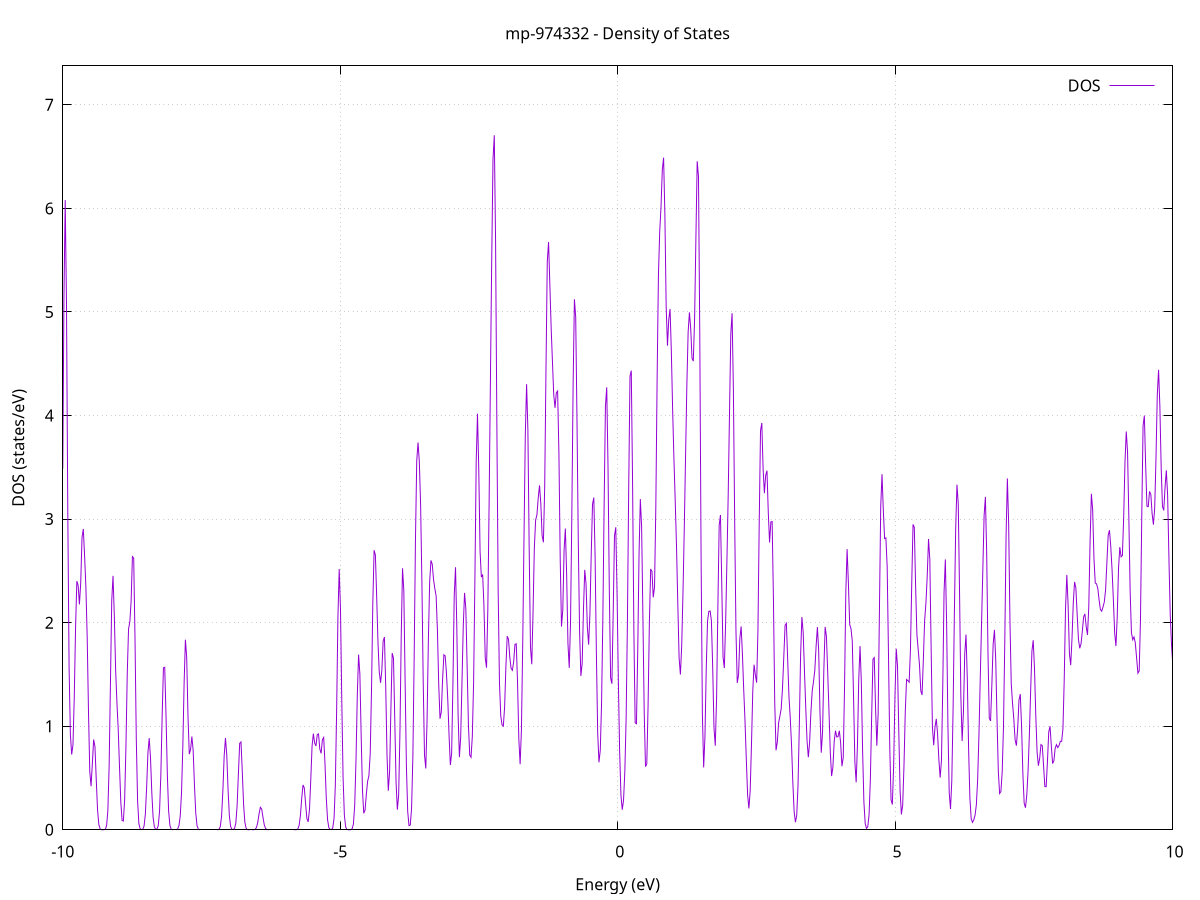 set title 'mp-974332 - Density of States'
set xlabel 'Energy (eV)'
set ylabel 'DOS (states/eV)'
set grid
set xrange [-10:10]
set yrange [0:7.376]
set xzeroaxis lt -1
set terminal png size 800,600
set output 'mp-974332_dos_gnuplot.png'
plot '-' using 1:2 with lines title 'DOS'
-17.503200 0.000000
-17.479900 0.000000
-17.456600 0.000000
-17.433300 0.000000
-17.410000 0.000000
-17.386700 0.000000
-17.363400 0.000000
-17.340100 0.000000
-17.316800 0.000000
-17.293600 0.000000
-17.270300 0.000000
-17.247000 0.000000
-17.223700 0.000000
-17.200400 0.000000
-17.177100 0.000000
-17.153800 0.000000
-17.130500 0.000000
-17.107200 0.000000
-17.083900 0.000000
-17.060600 0.000000
-17.037300 0.000000
-17.014000 0.000000
-16.990700 0.000000
-16.967500 0.000000
-16.944200 0.000000
-16.920900 0.000000
-16.897600 0.000000
-16.874300 0.000000
-16.851000 0.000000
-16.827700 0.000000
-16.804400 0.000000
-16.781100 0.000000
-16.757800 0.000000
-16.734500 0.000000
-16.711200 0.000000
-16.687900 0.000000
-16.664700 0.000000
-16.641400 0.000000
-16.618100 0.000000
-16.594800 0.000000
-16.571500 0.000000
-16.548200 0.000000
-16.524900 0.000000
-16.501600 0.000000
-16.478300 0.000000
-16.455000 0.000000
-16.431700 0.000000
-16.408400 0.000000
-16.385100 0.000000
-16.361800 0.000000
-16.338600 0.000000
-16.315300 0.000000
-16.292000 0.000000
-16.268700 0.000000
-16.245400 0.000000
-16.222100 0.000000
-16.198800 0.000000
-16.175500 0.000000
-16.152200 0.000000
-16.128900 0.000000
-16.105600 0.000000
-16.082300 0.000000
-16.059000 0.000000
-16.035800 0.000000
-16.012500 0.000000
-15.989200 0.000000
-15.965900 0.000000
-15.942600 0.000000
-15.919300 0.000000
-15.896000 0.000000
-15.872700 0.000000
-15.849400 0.000000
-15.826100 0.000000
-15.802800 0.000000
-15.779500 0.000000
-15.756200 0.000000
-15.732900 0.000000
-15.709700 0.000000
-15.686400 0.000000
-15.663100 0.000000
-15.639800 0.000000
-15.616500 0.000000
-15.593200 0.000000
-15.569900 0.000000
-15.546600 0.000000
-15.523300 0.000000
-15.500000 0.000500
-15.476700 0.003700
-15.453400 0.019300
-15.430100 0.065900
-15.406900 0.150600
-15.383600 0.245300
-15.360300 0.342400
-15.337000 0.518800
-15.313700 0.788600
-15.290400 0.968400
-15.267100 0.955600
-15.243800 0.930300
-15.220500 0.972300
-15.197200 0.874800
-15.173900 0.565500
-15.150600 0.261000
-15.127300 0.156200
-15.104000 0.298500
-15.080800 0.630600
-15.057500 0.970900
-15.034200 1.204000
-15.010900 1.480900
-14.987600 1.811700
-14.964300 1.787900
-14.941000 1.238100
-14.917700 0.573600
-14.894400 0.175700
-14.871100 0.038000
-14.847800 0.024600
-14.824500 0.097100
-14.801200 0.310900
-14.778000 0.672800
-14.754700 1.025100
-14.731400 1.212300
-14.708100 1.284800
-14.684800 1.367700
-14.661500 1.562700
-14.638200 1.852700
-14.614900 1.892500
-14.591600 1.413700
-14.568300 0.718700
-14.545000 0.246300
-14.521700 0.084200
-14.498400 0.163900
-14.475100 0.528000
-14.451900 1.171800
-14.428600 1.714200
-14.405300 1.658900
-14.382000 1.105800
-14.358700 0.667400
-14.335400 0.708600
-14.312100 1.104200
-14.288800 1.589100
-14.265500 1.983100
-14.242200 2.038700
-14.218900 1.609200
-14.195600 1.071600
-14.172300 0.983500
-14.149100 1.455700
-14.125800 2.212800
-14.102500 2.904200
-14.079200 3.103000
-14.055900 2.524900
-14.032600 1.490200
-14.009300 0.655200
-13.986000 0.352700
-13.962700 0.518200
-13.939400 0.930200
-13.916100 1.378300
-13.892800 1.785200
-13.869500 2.013600
-13.846200 1.777000
-13.823000 1.148500
-13.799700 0.650500
-13.776400 0.609700
-13.753100 0.843600
-13.729800 0.986700
-13.706500 0.968300
-13.683200 0.979700
-13.659900 1.021100
-13.636600 0.958600
-13.613300 0.897500
-13.590000 0.958800
-13.566700 0.967800
-13.543400 0.778100
-13.520200 0.516700
-13.496900 0.315200
-13.473600 0.171100
-13.450300 0.071800
-13.427000 0.021000
-13.403700 0.004100
-13.380400 0.000500
-13.357100 0.000000
-13.333800 0.000000
-13.310500 0.000000
-13.287200 0.000000
-13.263900 0.000000
-13.240600 0.000100
-13.217300 0.000800
-13.194100 0.005800
-13.170800 0.027100
-13.147500 0.082900
-13.124200 0.168500
-13.100900 0.236200
-13.077600 0.272500
-13.054300 0.380000
-13.031000 0.636700
-13.007700 0.881300
-12.984400 0.882400
-12.961100 0.737000
-12.937800 0.742600
-12.914500 0.886700
-12.891300 0.862300
-12.868000 0.577300
-12.844700 0.256800
-12.821400 0.080100
-12.798100 0.047800
-12.774800 0.144000
-12.751500 0.398800
-12.728200 0.740800
-12.704900 0.945200
-12.681600 0.964800
-12.658300 1.117300
-12.635000 1.546600
-12.611700 1.801700
-12.588400 1.461700
-12.565200 0.788600
-12.541900 0.280400
-12.518600 0.065500
-12.495300 0.010100
-12.472000 0.001300
-12.448700 0.003500
-12.425400 0.023900
-12.402100 0.110400
-12.378800 0.335800
-12.355500 0.672000
-12.332200 0.891400
-12.308900 0.816100
-12.285600 0.634000
-12.262400 0.660100
-12.239100 0.870800
-12.215800 1.001800
-12.192500 1.072800
-12.169200 1.364600
-12.145900 1.755500
-12.122600 1.713600
-12.099300 1.136800
-12.076000 0.499400
-12.052700 0.144400
-12.029400 0.027500
-12.006100 0.004400
-11.982800 0.010000
-11.959500 0.063700
-11.936300 0.274400
-11.913000 0.777000
-11.889700 1.447100
-11.866400 1.773200
-11.843100 1.429600
-11.819800 0.758300
-11.796500 0.264500
-11.773200 0.060600
-11.749900 0.009100
-11.726600 0.000900
-11.703300 0.000400
-11.680000 0.003800
-11.656700 0.026000
-11.633500 0.117900
-11.610200 0.353000
-11.586900 0.707300
-11.563600 1.001800
-11.540300 1.188900
-11.517000 1.519900
-11.493700 2.041900
-11.470400 2.321000
-11.447100 2.037700
-11.423800 1.372600
-11.400500 0.701500
-11.377200 0.263500
-11.353900 0.081700
-11.330600 0.092300
-11.307400 0.326900
-11.284100 0.869400
-11.260800 1.526800
-11.237500 1.764500
-11.214200 1.341700
-11.190900 0.671800
-11.167600 0.226400
-11.144300 0.078700
-11.121000 0.119100
-11.097700 0.270200
-11.074400 0.441900
-11.051100 0.547700
-11.027800 0.646500
-11.004600 0.824000
-10.981300 0.936300
-10.958000 0.832300
-10.934700 0.743200
-10.911400 1.030000
-10.888100 1.572200
-10.864800 1.773400
-10.841500 1.372900
-10.818200 0.876500
-10.794900 0.954800
-10.771600 1.759800
-10.748300 2.802400
-10.725000 3.533100
-10.701700 3.981300
-10.678500 4.148600
-10.655200 3.524400
-10.631900 2.156900
-10.608600 0.920200
-10.585300 0.401700
-10.562000 0.642000
-10.538700 1.559000
-10.515400 2.772900
-10.492100 3.464100
-10.468800 3.213500
-10.445500 2.594300
-10.422200 2.221400
-10.398900 1.900700
-10.375700 1.355900
-10.352400 0.935900
-10.329100 1.083300
-10.305800 1.647800
-10.282500 2.069500
-10.259200 2.158700
-10.235900 2.154600
-10.212600 2.002300
-10.189300 1.517000
-10.166000 1.041700
-10.142700 1.070000
-10.119400 1.557300
-10.096100 2.021900
-10.072800 2.110800
-10.049600 1.937700
-10.026300 2.090600
-10.003000 3.247800
-9.979700 5.117000
-9.956400 6.080200
-9.933100 5.068200
-9.909800 3.053800
-9.886500 1.561200
-9.863200 0.922100
-9.839900 0.727000
-9.816600 0.819400
-9.793300 1.277800
-9.770000 1.950400
-9.746800 2.400900
-9.723500 2.361100
-9.700200 2.176200
-9.676900 2.385400
-9.653600 2.821200
-9.630300 2.904400
-9.607000 2.644100
-9.583700 2.339500
-9.560400 1.864100
-9.537100 1.147500
-9.513800 0.562700
-9.490500 0.420600
-9.467200 0.640600
-9.443900 0.870900
-9.420700 0.804900
-9.397400 0.490900
-9.374100 0.196900
-9.350800 0.051900
-9.327500 0.009000
-9.304200 0.001000
-9.280900 0.000100
-9.257600 0.000400
-9.234300 0.004800
-9.211000 0.036900
-9.187700 0.186000
-9.164400 0.625500
-9.141100 1.419300
-9.117900 2.213900
-9.094600 2.451800
-9.071300 2.065800
-9.048000 1.547200
-9.024700 1.231500
-9.001400 0.973700
-8.978100 0.613300
-8.954800 0.271600
-8.931500 0.090600
-8.908200 0.084500
-8.884900 0.293400
-8.861600 0.811800
-8.838300 1.505100
-8.815000 1.937700
-8.791800 2.008300
-8.768500 2.206400
-8.745200 2.637400
-8.721900 2.623300
-8.698600 1.846300
-8.675300 0.877600
-8.652000 0.278800
-8.628700 0.059000
-8.605400 0.008400
-8.582100 0.001300
-8.558800 0.005600
-8.535500 0.035500
-8.512200 0.148800
-8.489000 0.409900
-8.465700 0.742700
-8.442400 0.885400
-8.419100 0.694600
-8.395800 0.358400
-8.372500 0.121600
-8.349200 0.027200
-8.325900 0.004600
-8.302600 0.006600
-8.279300 0.040800
-8.256000 0.179100
-8.232700 0.533700
-8.209400 1.094200
-8.186100 1.563300
-8.162900 1.568800
-8.139600 1.105900
-8.116300 0.543300
-8.093000 0.183700
-8.069700 0.042200
-8.046400 0.006500
-8.023100 0.000700
-7.999800 0.000100
-7.976500 0.000100
-7.953200 0.001200
-7.929900 0.008400
-7.906600 0.039100
-7.883300 0.133000
-7.860100 0.358600
-7.836800 0.799500
-7.813500 1.414200
-7.790200 1.835200
-7.766900 1.664300
-7.743600 1.097000
-7.720300 0.729900
-7.697000 0.775600
-7.673700 0.900300
-7.650400 0.764100
-7.627100 0.433100
-7.603800 0.161800
-7.580500 0.039700
-7.557200 0.006400
-7.534000 0.000700
-7.510700 0.000000
-7.487400 0.000000
-7.464100 0.000000
-7.440800 0.000000
-7.417500 0.000000
-7.394200 0.000000
-7.370900 0.000000
-7.347600 0.000000
-7.324300 0.000000
-7.301000 0.000000
-7.277700 0.000000
-7.254400 0.000000
-7.231200 0.000000
-7.207900 0.000400
-7.184600 0.004600
-7.161300 0.030300
-7.138000 0.132100
-7.114700 0.379000
-7.091400 0.714600
-7.068100 0.886600
-7.044800 0.723700
-7.021500 0.388700
-6.998200 0.137300
-6.974900 0.031900
-6.951600 0.005000
-6.928300 0.001900
-6.905100 0.011900
-6.881800 0.064400
-6.858500 0.230000
-6.835200 0.540200
-6.811900 0.834400
-6.788600 0.848000
-6.765300 0.567000
-6.742000 0.249400
-6.718700 0.072100
-6.695400 0.013700
-6.672100 0.001700
-6.648800 0.000100
-6.625500 0.000000
-6.602300 0.000000
-6.579000 0.000100
-6.555700 0.000600
-6.532400 0.004500
-6.509100 0.022200
-6.485800 0.072100
-6.462500 0.154300
-6.439200 0.217100
-6.415900 0.201000
-6.392600 0.122400
-6.369300 0.049100
-6.346000 0.012900
-6.322700 0.002200
-6.299400 0.000300
-6.276200 0.000000
-6.252900 0.000000
-6.229600 0.000000
-6.206300 0.000000
-6.183000 0.000000
-6.159700 0.000000
-6.136400 0.000000
-6.113100 0.000000
-6.089800 0.000000
-6.066500 0.000000
-6.043200 0.000000
-6.019900 0.000000
-5.996600 0.000000
-5.973400 0.000000
-5.950100 0.000000
-5.926800 0.000000
-5.903500 0.000000
-5.880200 0.000000
-5.856900 0.000000
-5.833600 0.000000
-5.810300 0.000100
-5.787000 0.001100
-5.763700 0.008600
-5.740400 0.042800
-5.717100 0.140800
-5.693800 0.304300
-5.670500 0.432700
-5.647300 0.404800
-5.624000 0.250100
-5.600700 0.109300
-5.577400 0.076300
-5.554100 0.194700
-5.530800 0.481500
-5.507500 0.807300
-5.484200 0.928400
-5.460900 0.837400
-5.437600 0.809100
-5.414300 0.918100
-5.391000 0.925700
-5.367700 0.779600
-5.344500 0.737700
-5.321200 0.868800
-5.297900 0.891200
-5.274600 0.642000
-5.251300 0.308000
-5.228000 0.097300
-5.204700 0.020200
-5.181400 0.002900
-5.158100 0.002200
-5.134800 0.018000
-5.111500 0.107300
-5.088200 0.426800
-5.064900 1.137600
-5.041600 2.049200
-5.018400 2.517300
-4.995100 2.127000
-4.971800 1.243500
-4.948500 0.503600
-4.925200 0.140700
-4.901900 0.026900
-4.878600 0.003500
-4.855300 0.000300
-4.832000 0.000100
-4.808700 0.000900
-4.785400 0.008900
-4.762100 0.056100
-4.738800 0.236900
-4.715600 0.673200
-4.692300 1.294700
-4.669000 1.691300
-4.645700 1.503100
-4.622400 0.909700
-4.599100 0.384100
-4.575800 0.159100
-4.552500 0.189600
-4.529200 0.343600
-4.505900 0.468300
-4.482600 0.523400
-4.459300 0.734000
-4.436000 1.349500
-4.412700 2.181800
-4.389500 2.699300
-4.366200 2.652400
-4.342900 2.250200
-4.319600 1.811500
-4.296300 1.522400
-4.273000 1.419000
-4.249700 1.539300
-4.226400 1.821900
-4.203100 1.860200
-4.179800 1.377400
-4.156500 0.715100
-4.133200 0.377500
-4.109900 0.563400
-4.086700 1.161300
-4.063400 1.705900
-4.040100 1.657700
-4.016800 1.061200
-3.993500 0.456400
-3.970200 0.193700
-3.946900 0.336500
-3.923600 0.938600
-3.900300 1.871600
-3.877000 2.524700
-3.853700 2.309800
-3.830400 1.438600
-3.807100 0.610900
-3.783800 0.177200
-3.760600 0.040100
-3.737300 0.045600
-3.714000 0.207000
-3.690700 0.703800
-3.667400 1.658000
-3.644100 2.795300
-3.620800 3.563100
-3.597500 3.739400
-3.574200 3.553400
-3.550900 3.134100
-3.527600 2.379600
-3.504300 1.429100
-3.481000 0.720500
-3.457800 0.592000
-3.434500 1.069800
-3.411200 1.828900
-3.387900 2.395100
-3.364600 2.601400
-3.341300 2.564100
-3.318000 2.415700
-3.294700 2.329000
-3.271400 2.256500
-3.248100 1.926600
-3.224800 1.405300
-3.201500 1.072500
-3.178200 1.137000
-3.154900 1.452700
-3.131700 1.689600
-3.108400 1.679100
-3.085100 1.510000
-3.061800 1.259800
-3.038500 0.912600
-3.015200 0.624900
-2.991900 0.739900
-2.968600 1.413200
-2.945300 2.261200
-2.922000 2.534800
-2.898700 1.956200
-2.875400 1.107300
-2.852100 0.700700
-2.828900 0.894800
-2.805600 1.419000
-2.782300 1.968500
-2.759000 2.287100
-2.735700 2.132100
-2.712400 1.569500
-2.689100 1.007700
-2.665800 0.720900
-2.642500 0.700000
-2.619200 0.901400
-2.595900 1.427400
-2.572600 2.413600
-2.549300 3.551800
-2.526000 4.017200
-2.502800 3.474500
-2.479500 2.688200
-2.456200 2.439700
-2.432900 2.465700
-2.409600 2.159000
-2.386300 1.660300
-2.363000 1.565100
-2.339700 2.126700
-2.316400 3.158500
-2.293100 4.333900
-2.269800 5.489400
-2.246500 6.474300
-2.223200 6.705900
-2.200000 5.685000
-2.176700 3.893400
-2.153400 2.312300
-2.130100 1.422100
-2.106800 1.101900
-2.083500 1.013000
-2.060200 1.000900
-2.036900 1.188000
-2.013600 1.581000
-1.990300 1.869100
-1.967000 1.839900
-1.943700 1.665300
-1.920400 1.557800
-1.897100 1.539600
-1.873900 1.623100
-1.850600 1.790100
-1.827300 1.795600
-1.804000 1.417500
-1.780700 0.872200
-1.757400 0.632900
-1.734100 0.967100
-1.710800 1.793500
-1.687500 2.837000
-1.664200 3.813200
-1.640900 4.303100
-1.617600 3.859900
-1.594300 2.718500
-1.571100 1.763600
-1.547800 1.598400
-1.524500 2.110500
-1.501200 2.727400
-1.477900 2.990900
-1.454600 3.041900
-1.431300 3.204700
-1.408000 3.325500
-1.384700 3.149100
-1.361400 2.841400
-1.338100 2.775900
-1.314800 3.306800
-1.291500 4.449900
-1.268200 5.485600
-1.245000 5.675600
-1.221700 5.260800
-1.198400 4.848400
-1.175100 4.520000
-1.151800 4.200900
-1.128500 4.074400
-1.105200 4.219500
-1.081900 4.236700
-1.058600 3.640100
-1.035300 2.619600
-1.012000 1.962800
-0.988700 2.122600
-0.965400 2.697900
-0.942200 2.908400
-0.918900 2.455800
-0.895600 1.797400
-0.872300 1.563700
-0.849000 2.007000
-0.825700 3.041400
-0.802400 4.303200
-0.779100 5.121900
-0.755800 4.950400
-0.732500 3.947900
-0.709200 2.783200
-0.685900 1.912700
-0.662600 1.485700
-0.639300 1.606400
-0.616100 2.126900
-0.592800 2.509900
-0.569500 2.373600
-0.546200 1.957800
-0.522900 1.787800
-0.499600 2.087200
-0.476300 2.656100
-0.453000 3.142900
-0.429700 3.207500
-0.406400 2.644400
-0.383100 1.697900
-0.359800 0.936500
-0.336500 0.651500
-0.313300 0.766100
-0.290000 1.216200
-0.266700 2.039300
-0.243400 3.139500
-0.220100 4.085900
-0.196800 4.272000
-0.173500 3.506100
-0.150200 2.315400
-0.126900 1.465400
-0.103600 1.410100
-0.080300 2.086100
-0.057000 2.839800
-0.033700 2.920500
-0.010400 2.282800
0.012800 1.436800
0.036100 0.752400
0.059400 0.335800
0.082700 0.194100
0.106000 0.284300
0.129300 0.557700
0.152600 1.066600
0.175900 1.988300
0.199200 3.294900
0.222500 4.380100
0.245800 4.433300
0.269100 3.351200
0.292400 1.923200
0.315600 1.033100
0.338900 1.024000
0.362200 1.727500
0.385500 2.659700
0.408800 3.192900
0.432100 2.926400
0.455400 2.052100
0.478700 1.137700
0.502000 0.609900
0.525300 0.636500
0.548600 1.200900
0.571900 2.001200
0.595200 2.517900
0.618500 2.494800
0.641700 2.244500
0.665000 2.345600
0.688300 3.130200
0.711600 4.357900
0.734900 5.351100
0.758200 5.775600
0.781500 6.013600
0.804800 6.370500
0.828100 6.489600
0.851400 5.936300
0.874700 5.047300
0.898000 4.674800
0.921300 4.928200
0.944500 5.028400
0.967800 4.619900
0.991100 4.055700
1.014400 3.581800
1.037700 3.175100
1.061000 2.735600
1.084300 2.180500
1.107600 1.660300
1.130900 1.498400
1.154200 1.773600
1.177500 2.287500
1.200800 2.907100
1.224100 3.605200
1.247400 4.294400
1.270600 4.807900
1.293900 4.995900
1.317200 4.835200
1.340500 4.551400
1.363800 4.525600
1.387100 4.938900
1.410400 5.710700
1.433700 6.455100
1.457000 6.306400
1.480300 4.781400
1.503600 2.665800
1.526900 1.128100
1.550200 0.601700
1.573400 0.896300
1.596700 1.553800
1.620000 2.015000
1.643300 2.108400
1.666600 2.112800
1.689900 2.019000
1.713200 1.565400
1.736500 0.980800
1.759800 0.811400
1.783100 1.272800
1.806400 2.150500
1.829700 2.937400
1.853000 3.038800
1.876300 2.379400
1.899500 1.668000
1.922800 1.562400
1.946100 1.996300
1.969400 2.593800
1.992700 3.239500
2.016000 4.021400
2.039300 4.787500
2.062600 4.988000
2.085900 4.254300
2.109200 2.986100
2.132500 1.917100
2.155800 1.418200
2.179100 1.495400
2.202300 1.849500
2.225600 1.963500
2.248900 1.694400
2.272200 1.351800
2.295500 1.048600
2.318800 0.682500
2.342100 0.339100
2.365400 0.206200
2.388700 0.375600
2.412000 0.822300
2.435300 1.337700
2.458600 1.594000
2.481900 1.494900
2.505200 1.420100
2.528400 1.917100
2.551700 2.977100
2.575000 3.852600
2.598300 3.928100
2.621600 3.484100
2.644900 3.249900
2.668200 3.423800
2.691500 3.467800
2.714800 3.063800
2.738100 2.773500
2.761400 2.973100
2.784700 2.976300
2.808000 2.215100
2.831200 1.230100
2.854500 0.767700
2.877800 0.848000
2.901100 1.032800
2.924400 1.097200
2.947700 1.170200
2.971000 1.363900
2.994300 1.667600
3.017600 1.974400
3.040900 1.993800
3.064200 1.647800
3.087500 1.288600
3.110800 1.080100
3.134100 0.818700
3.157300 0.458000
3.180600 0.178300
3.203900 0.073300
3.227200 0.137400
3.250500 0.420200
3.273800 0.989600
3.297100 1.680600
3.320400 2.053900
3.343700 1.907400
3.367000 1.532900
3.390300 1.179000
3.413600 0.858100
3.436900 0.700600
3.460100 0.845500
3.483400 1.138100
3.506700 1.340800
3.530000 1.431100
3.553300 1.539000
3.576600 1.769400
3.599900 1.957000
3.623200 1.731400
3.646500 1.140600
3.669800 0.744700
3.693100 0.946500
3.716400 1.550000
3.739700 1.959100
3.763000 1.867700
3.786200 1.516200
3.809500 1.130500
3.832800 0.745900
3.856100 0.518700
3.879400 0.604600
3.902700 0.852700
3.926000 0.956400
3.949300 0.895600
3.972600 0.899800
3.995900 0.956100
4.019200 0.837300
4.042500 0.613700
4.065800 0.697700
4.089000 1.366900
4.112300 2.296500
4.135600 2.709500
4.158900 2.378100
4.182200 1.980800
4.205500 1.942600
4.228800 1.821000
4.252100 1.271500
4.275400 0.655100
4.298700 0.458300
4.322000 0.815700
4.345300 1.453400
4.368600 1.773600
4.391900 1.428300
4.415100 0.756900
4.438400 0.263800
4.461700 0.060700
4.485000 0.013000
4.508300 0.030200
4.531600 0.147000
4.554900 0.491400
4.578200 1.099100
4.601500 1.647100
4.624800 1.662600
4.648100 1.179900
4.671400 0.811900
4.694700 1.117600
4.717900 2.100900
4.741200 3.120600
4.764500 3.433200
4.787800 3.088300
4.811100 2.811900
4.834400 2.818700
4.857700 2.538100
4.881000 1.705500
4.904300 0.799300
4.927600 0.289500
4.950900 0.244300
4.974200 0.616600
4.997500 1.273200
5.020800 1.748600
5.044000 1.580900
5.067300 0.941200
5.090600 0.376300
5.113900 0.148100
5.137200 0.239000
5.160500 0.617400
5.183800 1.136000
5.207100 1.451600
5.230400 1.439600
5.253700 1.424900
5.277000 1.737900
5.300300 2.374500
5.323600 2.948400
5.346800 2.921300
5.370100 2.354000
5.393400 1.886900
5.416700 1.740900
5.440000 1.595200
5.463300 1.341100
5.486600 1.301500
5.509900 1.647800
5.533200 2.024800
5.556500 2.190300
5.579800 2.453800
5.603100 2.807400
5.626400 2.610200
5.649700 1.758200
5.672900 0.993400
5.696200 0.816200
5.719500 0.990000
5.742800 1.070900
5.766100 0.925700
5.789400 0.676200
5.812700 0.503200
5.836000 0.669700
5.859300 1.372700
5.882600 2.290700
5.905900 2.610800
5.929200 1.986300
5.952500 1.008900
5.975700 0.361700
5.999000 0.200400
6.022300 0.472000
6.045600 1.163600
6.068900 2.092300
6.092200 2.902600
6.115500 3.332000
6.138800 3.146700
6.162100 2.290700
6.185400 1.295500
6.208700 0.857100
6.232000 1.136500
6.255300 1.695700
6.278600 1.885300
6.301800 1.458100
6.325100 0.785100
6.348400 0.307700
6.371700 0.108800
6.395000 0.071100
6.418300 0.095500
6.441600 0.142000
6.464900 0.241200
6.488200 0.481600
6.511500 0.912600
6.534800 1.453300
6.558100 1.980500
6.581400 2.506200
6.604600 3.033100
6.627900 3.214100
6.651200 2.669300
6.674500 1.711300
6.697800 1.077000
6.721100 1.051000
6.744400 1.399500
6.767700 1.791700
6.791000 1.930300
6.814300 1.637600
6.837600 1.059100
6.860900 0.562300
6.884200 0.349900
6.907500 0.369300
6.930700 0.559700
6.954000 0.998800
6.977300 1.813100
7.000600 2.841100
7.023900 3.392900
7.047200 2.950400
7.070500 2.012600
7.093800 1.409900
7.117100 1.221000
7.140400 1.066000
7.163700 0.867200
7.187000 0.812200
7.210300 0.985400
7.233500 1.252700
7.256800 1.310400
7.280100 0.996900
7.303400 0.541500
7.326700 0.257600
7.350000 0.212700
7.373300 0.330400
7.396600 0.564700
7.419900 0.908300
7.443200 1.337400
7.466500 1.725400
7.489800 1.830400
7.513100 1.550700
7.536300 1.098900
7.559600 0.749300
7.582900 0.618100
7.606200 0.690500
7.629500 0.822900
7.652800 0.812500
7.676100 0.619500
7.699400 0.418600
7.722700 0.415200
7.746000 0.655500
7.769300 0.942600
7.792600 0.999900
7.815900 0.811300
7.839200 0.639200
7.862400 0.666100
7.885700 0.787500
7.909000 0.822400
7.932300 0.793300
7.955600 0.814400
7.978900 0.854600
8.002200 0.854500
8.025500 0.974300
8.048800 1.452500
8.072100 2.136600
8.095400 2.461100
8.118700 2.168100
8.142000 1.704000
8.165200 1.589100
8.188500 1.842500
8.211800 2.190700
8.235100 2.393300
8.258400 2.334900
8.281700 2.080300
8.305000 1.838100
8.328300 1.752300
8.351600 1.796100
8.374900 1.916300
8.398200 2.056000
8.421500 2.084600
8.444800 1.959700
8.468100 1.881700
8.491300 2.154300
8.514600 2.781400
8.537900 3.244200
8.561200 3.091400
8.584500 2.622100
8.607800 2.382800
8.631100 2.374000
8.654400 2.328900
8.677700 2.215100
8.701000 2.126300
8.724300 2.110500
8.747600 2.150600
8.770900 2.200100
8.794100 2.316700
8.817400 2.578400
8.840700 2.843600
8.864000 2.892500
8.887300 2.735800
8.910600 2.511400
8.933900 2.229600
8.957200 1.903700
8.980500 1.773800
9.003800 2.054600
9.027100 2.522700
9.050400 2.729100
9.073700 2.635500
9.097000 2.648700
9.120200 3.016500
9.143500 3.544900
9.166800 3.845800
9.190100 3.648500
9.213400 3.008600
9.236700 2.303800
9.260000 1.903100
9.283300 1.835000
9.306600 1.861700
9.329900 1.802700
9.353200 1.659600
9.376500 1.512100
9.399800 1.533700
9.423000 2.034500
9.446300 3.036700
9.469600 3.902500
9.492900 3.999100
9.516200 3.518900
9.539500 3.123700
9.562800 3.119700
9.586100 3.267200
9.609400 3.239400
9.632700 3.052000
9.656000 2.946500
9.679300 3.107900
9.702600 3.593700
9.725900 4.200400
9.749100 4.441000
9.772400 4.090500
9.795700 3.505800
9.819000 3.122300
9.842300 3.083800
9.865600 3.304800
9.888900 3.470100
9.912200 3.229300
9.935500 2.628700
9.958800 2.080600
9.982100 1.789400
10.005400 1.587200
10.028700 1.388200
10.051900 1.367200
10.075200 1.734100
10.098500 2.529200
10.121800 3.411100
10.145100 3.758700
10.168400 3.365600
10.191700 2.722700
10.215000 2.314500
10.238300 2.123900
10.261600 1.965100
10.284900 1.891900
10.308200 2.064400
10.331500 2.359100
10.354800 2.458600
10.378000 2.282500
10.401300 2.007100
10.424600 1.810500
10.447900 1.861800
10.471200 2.302300
10.494500 3.060200
10.517800 3.851400
10.541100 4.319300
10.564400 4.265400
10.587700 3.935900
10.611000 3.769900
10.634300 3.811700
10.657600 3.765500
10.680800 3.454800
10.704100 2.966600
10.727400 2.530100
10.750700 2.296500
10.774000 2.299600
10.797300 2.631800
10.820600 3.259800
10.843900 3.805600
10.867200 4.028300
10.890500 4.082200
10.913800 3.960300
10.937100 3.402100
10.960400 2.504700
10.983700 1.800800
11.006900 1.690200
11.030200 2.096100
11.053500 2.594100
11.076800 2.749500
11.100100 2.491900
11.123400 2.184800
11.146700 2.191000
11.170000 2.503700
11.193300 2.874400
11.216600 3.080000
11.239900 3.049500
11.263200 2.931000
11.286500 3.012100
11.309700 3.387900
11.333000 3.771300
11.356300 3.810000
11.379600 3.485100
11.402900 3.068200
11.426200 2.796600
11.449500 2.654700
11.472800 2.448200
11.496100 2.093700
11.519400 1.730900
11.542700 1.497000
11.566000 1.386600
11.589300 1.327600
11.612600 1.258600
11.635800 1.240600
11.659100 1.378900
11.682400 1.583100
11.705700 1.664600
11.729000 1.606000
11.752300 1.511000
11.775600 1.479400
11.798900 1.686800
11.822200 2.258200
11.845500 2.930400
11.868800 3.181900
11.892100 2.846100
11.915400 2.344000
11.938600 2.127600
11.961900 2.210300
11.985200 2.388700
12.008500 2.524700
12.031800 2.615900
12.055100 2.873400
12.078400 3.409600
12.101700 3.855100
12.125000 3.844700
12.148300 3.553100
12.171600 3.255400
12.194900 2.837900
12.218200 2.173200
12.241500 1.564200
12.264700 1.402700
12.288000 1.653900
12.311300 1.989300
12.334600 2.261700
12.357900 2.542100
12.381200 2.782000
12.404500 2.788300
12.427800 2.445100
12.451100 1.837100
12.474400 1.293900
12.497700 1.152600
12.521000 1.415500
12.544300 1.807300
12.567500 2.124900
12.590800 2.438400
12.614100 2.912900
12.637400 3.502800
12.660700 3.958400
12.684000 4.020600
12.707300 3.596500
12.730600 2.935800
12.753900 2.427000
12.777200 2.189600
12.800500 2.110400
12.823800 2.068900
12.847100 1.975600
12.870400 1.812200
12.893600 1.705800
12.916900 1.785800
12.940200 1.992000
12.963500 2.169200
12.986800 2.242200
13.010100 2.273700
13.033400 2.358700
13.056700 2.426700
13.080000 2.384500
13.103300 2.421300
13.126600 2.843400
13.149900 3.623200
13.173200 4.336100
13.196400 4.570100
13.219700 4.205100
13.243000 3.446600
13.266300 2.829900
13.289600 2.813700
13.312900 3.310800
13.336200 3.883800
13.359500 4.175900
13.382800 4.138600
13.406100 4.007800
13.429400 4.047800
13.452700 4.383700
13.476000 4.919400
13.499300 5.233000
13.522500 4.841500
13.545800 3.828900
13.569100 2.873000
13.592400 2.399800
13.615700 2.224500
13.639000 2.171500
13.662300 2.402000
13.685600 3.036600
13.708900 3.830300
13.732200 4.325300
13.755500 4.271100
13.778800 3.743300
13.802100 3.017500
13.825300 2.534500
13.848600 2.596700
13.871900 2.923100
13.895200 2.950000
13.918500 2.597200
13.941800 2.231700
13.965100 2.011700
13.988400 1.813900
14.011700 1.598700
14.035000 1.479300
14.058300 1.617600
14.081600 2.095600
14.104900 2.829300
14.128200 3.670300
14.151400 4.411100
14.174700 4.727900
14.198000 4.498700
14.221300 4.163500
14.244600 4.322300
14.267900 4.957800
14.291200 5.528200
14.314500 5.667300
14.337800 5.349800
14.361100 4.825300
14.384400 4.529000
14.407700 4.621400
14.431000 4.853600
14.454200 4.992800
14.477500 5.004300
14.500800 4.836000
14.524100 4.386300
14.547400 3.733100
14.570700 3.160300
14.594000 2.905900
14.617300 2.985700
14.640600 3.193200
14.663900 3.355300
14.687200 3.640400
14.710500 4.252600
14.733800 4.880900
14.757100 4.982400
14.780300 4.469600
14.803600 3.709900
14.826900 3.154200
14.850200 3.056500
14.873500 3.268300
14.896800 3.483900
14.920100 3.666300
14.943400 3.973200
14.966700 4.374600
14.990000 4.553700
15.013300 4.260500
15.036600 3.693800
15.059900 3.331200
15.083100 3.371300
15.106400 3.592200
15.129700 3.682800
15.153000 3.511600
15.176300 3.215600
15.199600 3.115000
15.222900 3.461800
15.246200 4.220700
15.269500 5.068500
15.292800 5.598600
15.316100 5.603600
15.339400 5.270200
15.362700 4.954500
15.386000 4.845800
15.409200 4.995100
15.432500 5.233600
15.455800 5.092600
15.479100 4.386000
15.502400 3.606000
15.525700 3.269200
15.549000 3.287400
15.572300 3.293700
15.595600 3.240600
15.618900 3.379700
15.642200 3.791800
15.665500 4.213100
15.688800 4.378700
15.712000 4.397200
15.735300 4.610100
15.758600 5.108700
15.781900 5.592000
15.805200 5.708800
15.828500 5.428500
15.851800 5.075600
15.875100 4.934400
15.898400 4.870400
15.921700 4.568800
15.945000 4.029100
15.968300 3.574100
15.991600 3.509600
16.014900 3.978600
16.038100 4.864300
16.061400 5.629800
16.084700 5.695700
16.108000 5.067600
16.131300 4.188300
16.154600 3.420500
16.177900 2.956200
16.201200 2.825900
16.224500 2.920900
16.247800 3.166800
16.271100 3.550800
16.294400 4.037000
16.317700 4.471500
16.340900 4.568300
16.364200 4.214900
16.387500 3.689600
16.410800 3.257400
16.434100 2.827100
16.457400 2.331700
16.480700 1.955800
16.504000 1.743400
16.527300 1.531300
16.550600 1.357800
16.573900 1.464700
16.597200 1.914800
16.620500 2.529600
16.643800 3.119200
16.667000 3.590900
16.690300 3.874500
16.713600 3.960400
16.736900 4.117800
16.760200 4.577500
16.783500 4.927100
16.806800 4.614800
16.830100 3.854500
16.853400 3.291300
16.876700 3.179800
16.900000 3.334400
16.923300 3.526900
16.946600 3.723300
16.969800 4.021600
16.993100 4.438600
17.016400 4.825800
17.039700 4.973900
17.063000 4.753400
17.086300 4.228400
17.109600 3.723800
17.132900 3.589200
17.156200 3.798900
17.179500 4.041700
17.202800 4.076200
17.226100 3.794800
17.249400 3.248900
17.272700 2.674900
17.295900 2.317900
17.319200 2.356700
17.342500 2.890300
17.365800 3.720800
17.389100 4.346700
17.412400 4.341000
17.435700 3.658100
17.459000 2.738800
17.482300 2.284400
17.505600 2.640200
17.528900 3.507300
17.552200 4.235200
17.575500 4.279500
17.598700 3.671600
17.622000 2.966100
17.645300 2.527700
17.668600 2.266800
17.691900 2.059600
17.715200 1.940000
17.738500 1.921000
17.761800 1.921900
17.785100 1.897600
17.808400 1.901200
17.831700 2.047500
17.855000 2.467000
17.878300 3.046700
17.901600 3.369500
17.924800 3.293200
17.948100 3.201200
17.971400 3.478000
17.994700 4.134500
18.018000 4.931900
18.041300 5.592000
18.064600 5.932800
18.087900 6.008300
18.111200 6.048600
18.134500 6.140900
18.157800 6.099600
18.181100 5.740800
18.204400 5.216900
18.227600 4.987500
18.250900 5.331200
18.274200 5.855000
18.297500 5.937700
18.320800 5.767900
18.344100 6.038900
18.367400 6.555200
18.390700 6.384800
18.414000 5.406800
18.437300 4.482400
18.460600 4.185900
18.483900 4.300200
18.507200 4.405300
18.530500 4.363000
18.553700 4.270100
18.577000 4.300000
18.600300 4.592800
18.623600 5.096500
18.646900 5.589700
18.670200 5.882500
18.693500 5.879700
18.716800 5.750800
18.740100 5.914800
18.763400 6.328600
18.786700 6.355200
18.810000 5.702700
18.833300 4.763400
18.856500 3.988700
18.879800 3.520400
18.903100 3.347900
18.926400 3.367500
18.949700 3.390300
18.973000 3.398800
18.996300 3.496900
19.019600 3.580300
19.042900 3.593700
19.066200 3.829900
19.089500 4.360700
19.112800 4.697400
19.136100 4.536200
19.159400 4.269000
19.182600 4.333300
19.205900 4.531200
19.229200 4.418000
19.252500 3.968600
19.275800 3.489600
19.299100 3.191900
19.322400 3.095900
19.345700 3.189800
19.369000 3.478700
19.392300 3.867700
19.415600 4.107600
19.438900 3.971400
19.462200 3.529100
19.485400 3.136800
19.508700 3.077500
19.532000 3.234000
19.555300 3.246800
19.578600 2.978900
19.601900 2.579900
19.625200 2.225900
19.648500 2.027800
19.671800 2.100300
19.695100 2.469400
19.718400 2.895400
19.741700 3.137800
19.765000 3.336400
19.788300 3.773900
19.811500 4.420600
19.834800 5.049600
19.858100 5.504600
19.881400 5.578900
19.904700 5.113500
19.928000 4.268300
19.951300 3.386000
19.974600 2.794100
19.997900 2.735700
20.021200 3.178400
20.044500 3.734400
20.067800 4.096500
20.091100 4.323200
20.114300 4.439800
20.137600 4.275800
20.160900 3.844800
20.184200 3.470200
20.207500 3.444700
20.230800 3.728200
20.254100 4.046900
20.277400 4.179700
20.300700 4.151500
20.324000 4.146200
20.347300 4.163100
20.370600 4.037400
20.393900 3.810600
20.417200 3.672400
20.440400 3.652200
20.463700 3.686000
20.487000 3.874700
20.510300 4.303100
20.533600 4.636100
20.556900 4.445100
20.580200 3.798800
20.603500 3.100700
20.626800 2.687900
20.650100 2.735700
20.673400 3.228400
20.696700 3.968400
20.720000 4.666900
20.743200 5.095500
20.766500 5.224900
20.789800 5.169000
20.813100 5.106600
20.836400 5.177800
20.859700 5.246900
20.883000 4.986300
20.906300 4.307800
20.929600 3.477600
20.952900 2.804900
20.976200 2.413300
20.999500 2.311400
21.022800 2.599800
21.046100 3.437700
21.069300 4.662200
21.092600 5.631600
21.115900 5.747900
21.139200 5.155800
21.162500 4.635500
21.185800 4.670900
21.209100 4.929300
21.232400 4.878000
21.255700 4.514200
21.279000 4.149100
21.302300 4.009800
21.325600 4.219000
21.348900 4.611100
21.372100 4.803800
21.395400 4.678600
21.418700 4.373000
21.442000 4.065600
21.465300 4.037700
21.488600 4.502000
21.511900 5.243400
21.535200 5.603200
21.558500 5.059600
21.581800 3.864500
21.605100 2.820300
21.628400 2.480900
21.651700 2.760200
21.675000 3.189900
21.698200 3.380100
21.721500 3.277400
21.744800 3.072600
21.768100 2.893300
21.791400 2.717900
21.814700 2.591300
21.838000 2.711100
21.861300 3.253600
21.884600 4.147200
21.907900 4.981700
21.931200 5.260500
21.954500 4.921100
21.977800 4.449100
22.001000 4.242500
22.024300 4.169000
22.047600 3.974400
22.070900 3.727300
22.094200 3.710700
22.117500 4.006200
22.140800 4.235200
22.164100 4.022800
22.187400 3.609100
22.210700 3.516300
22.234000 3.837100
22.257300 4.230400
22.280600 4.331600
22.303900 3.954800
22.327100 3.273100
22.350400 2.791300
22.373700 2.807700
22.397000 3.196000
22.420300 3.700600
22.443600 4.037200
22.466900 4.094500
22.490200 4.174000
22.513500 4.503700
22.536800 4.843700
22.560100 4.921100
22.583400 4.718400
22.606700 4.304700
22.629900 3.770800
22.653200 3.217600
22.676500 2.766800
22.699800 2.576700
22.723100 2.660400
22.746400 2.788600
22.769700 2.756000
22.793000 2.660700
22.816300 2.759400
22.839600 3.159400
22.862900 3.752300
22.886200 4.228900
22.909500 4.238200
22.932800 3.757100
22.956000 3.198400
22.979300 2.987700
23.002600 3.091800
23.025900 3.211700
23.049200 3.247600
23.072500 3.340000
23.095800 3.589300
23.119100 3.803900
23.142400 3.699200
23.165700 3.399700
23.189000 3.351200
23.212300 3.652900
23.235600 3.881200
23.258800 3.665900
23.282100 3.176200
23.305400 2.995900
23.328700 3.534000
23.352000 4.612700
23.375300 5.702400
23.398600 6.300200
23.421900 6.155700
23.445200 5.507500
23.468500 4.890700
23.491800 4.520600
23.515100 4.211300
23.538400 3.821800
23.561700 3.350200
23.584900 2.847700
23.608200 2.561600
23.631500 2.809400
23.654800 3.427200
23.678100 3.741200
23.701400 3.435100
23.724700 2.988600
23.748000 2.932100
23.771300 3.142700
23.794600 3.169000
23.817900 2.862500
23.841200 2.462500
23.864500 2.273900
23.887700 2.348700
23.911000 2.527700
23.934300 2.818900
23.957600 3.402300
23.980900 4.172500
24.004200 4.756100
24.027500 5.033200
24.050800 5.082500
24.074100 4.773600
24.097400 4.114400
24.120700 3.641400
24.144000 3.739200
24.167300 4.068700
24.190600 4.185500
24.213800 4.089000
24.237100 3.944900
24.260400 3.888200
24.283700 4.068400
24.307000 4.444700
24.330300 4.682500
24.353600 4.572800
24.376900 4.309200
24.400200 4.093000
24.423500 3.859800
24.446800 3.574100
24.470100 3.368900
24.493400 3.302100
24.516600 3.312200
24.539900 3.404000
24.563200 3.633800
24.586500 3.993000
24.609800 4.293600
24.633100 4.173500
24.656400 3.541500
24.679700 2.844600
24.703000 2.561700
24.726300 2.616400
24.749600 2.646100
24.772900 2.669100
24.796200 2.885300
24.819500 3.110700
24.842700 3.113100
24.866000 3.107100
24.889300 3.405700
24.912600 3.917500
24.935900 4.177400
24.959200 3.787600
24.982500 2.905700
25.005800 2.162400
25.029100 1.972200
25.052400 2.235300
25.075700 2.673200
25.099000 3.063700
25.122300 3.306200
25.145500 3.390500
25.168800 3.210400
25.192100 2.733600
25.215400 2.336900
25.238700 2.467100
25.262000 3.003600
25.285300 3.394300
25.308600 3.358200
25.331900 3.034700
25.355200 2.676500
25.378500 2.519500
25.401800 2.641300
25.425100 2.906200
25.448400 3.189600
25.471600 3.513900
25.494900 3.948300
25.518200 4.320000
25.541500 4.181800
25.564800 3.380100
25.588100 2.375800
25.611400 1.784100
25.634700 1.838200
25.658000 2.257900
25.681300 2.526400
25.704600 2.454100
25.727900 2.342300
25.751200 2.424200
25.774400 2.527900
25.797700 2.456500
25.821000 2.327600
25.844300 2.417300
25.867600 2.861400
25.890900 3.530500
25.914200 4.086300
25.937500 4.250500
25.960800 4.030900
25.984100 3.603400
26.007400 3.233800
26.030700 3.204000
26.054000 3.408600
26.077300 3.382400
26.100500 2.946700
26.123800 2.386700
26.147100 1.980300
26.170400 1.735600
26.193700 1.587000
26.217000 1.559400
26.240300 1.656300
26.263600 1.759500
26.286900 1.739700
26.310200 1.615100
26.333500 1.503600
26.356800 1.404500
26.380100 1.188500
26.403300 0.846100
26.426600 0.546800
26.449900 0.448400
26.473200 0.569900
26.496500 0.789900
26.519800 0.918800
26.543100 0.836700
26.566400 0.626800
26.589700 0.476800
26.613000 0.415300
26.636300 0.332700
26.659600 0.217600
26.682900 0.164300
26.706200 0.216300
26.729400 0.344300
26.752700 0.511700
26.776000 0.659600
26.799300 0.706100
26.822600 0.632300
26.845900 0.477100
26.869200 0.289500
26.892500 0.139700
26.915800 0.083000
26.939100 0.112700
26.962400 0.166000
26.985700 0.171300
27.009000 0.117000
27.032200 0.052600
27.055500 0.015600
27.078800 0.003000
27.102100 0.000400
27.125400 0.000000
27.148700 0.000000
27.172000 0.000000
27.195300 0.000000
27.218600 0.000000
27.241900 0.000000
27.265200 0.000000
27.288500 0.000000
27.311800 0.000000
27.335100 0.000000
27.358300 0.000000
27.381600 0.000000
27.404900 0.000000
27.428200 0.000000
27.451500 0.000000
27.474800 0.000000
27.498100 0.000000
27.521400 0.000000
27.544700 0.000000
27.568000 0.000000
27.591300 0.000000
27.614600 0.000000
27.637900 0.000000
27.661100 0.000000
27.684400 0.000000
27.707700 0.000000
27.731000 0.000000
27.754300 0.000000
27.777600 0.000000
27.800900 0.000000
27.824200 0.000000
27.847500 0.000000
27.870800 0.000000
27.894100 0.000000
27.917400 0.000000
27.940700 0.000000
27.964000 0.000000
27.987200 0.000000
28.010500 0.000000
28.033800 0.000000
28.057100 0.000000
28.080400 0.000000
28.103700 0.000000
28.127000 0.000000
28.150300 0.000000
28.173600 0.000000
28.196900 0.000000
28.220200 0.000000
28.243500 0.000000
28.266800 0.000000
28.290000 0.000000
28.313300 0.000000
28.336600 0.000000
28.359900 0.000000
28.383200 0.000000
28.406500 0.000000
28.429800 0.000000
28.453100 0.000000
28.476400 0.000000
28.499700 0.000000
28.523000 0.000000
28.546300 0.000000
28.569600 0.000000
28.592900 0.000000
28.616100 0.000000
28.639400 0.000000
28.662700 0.000000
28.686000 0.000000
28.709300 0.000000
28.732600 0.000000
28.755900 0.000000
28.779200 0.000000
28.802500 0.000000
28.825800 0.000000
28.849100 0.000000
28.872400 0.000000
28.895700 0.000000
28.918900 0.000000
28.942200 0.000000
28.965500 0.000000
28.988800 0.000000
29.012100 0.000000
29.035400 0.000000
29.058700 0.000000
29.082000 0.000000
e
